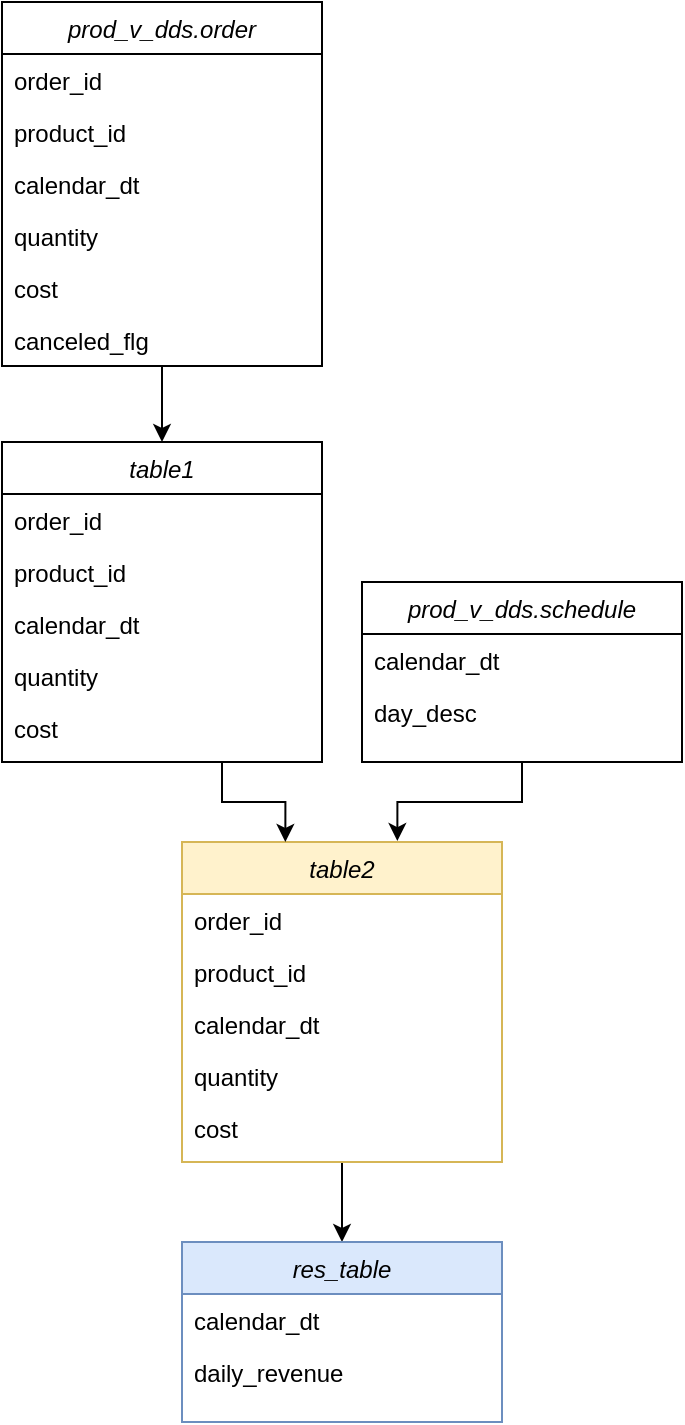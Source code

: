 <mxfile version="26.0.16">
  <diagram name="Страница — 1" id="d5GFoAeB9pMphWZ6Kq0N">
    <mxGraphModel dx="1194" dy="812" grid="1" gridSize="10" guides="1" tooltips="1" connect="1" arrows="1" fold="1" page="1" pageScale="1" pageWidth="827" pageHeight="1169" math="0" shadow="0">
      <root>
        <mxCell id="0" />
        <mxCell id="1" parent="0" />
        <mxCell id="HArPb9KGIXupxVAwV5o3-1" value="table1" style="swimlane;fontStyle=2;align=center;verticalAlign=top;childLayout=stackLayout;horizontal=1;startSize=26;horizontalStack=0;resizeParent=1;resizeLast=0;collapsible=1;marginBottom=0;rounded=0;shadow=0;strokeWidth=1;" vertex="1" parent="1">
          <mxGeometry x="340" y="220" width="160" height="160" as="geometry">
            <mxRectangle x="220" y="120" width="160" height="26" as="alternateBounds" />
          </mxGeometry>
        </mxCell>
        <mxCell id="HArPb9KGIXupxVAwV5o3-2" value="order_id" style="text;align=left;verticalAlign=top;spacingLeft=4;spacingRight=4;overflow=hidden;rotatable=0;points=[[0,0.5],[1,0.5]];portConstraint=eastwest;" vertex="1" parent="HArPb9KGIXupxVAwV5o3-1">
          <mxGeometry y="26" width="160" height="26" as="geometry" />
        </mxCell>
        <mxCell id="HArPb9KGIXupxVAwV5o3-3" value="product_id" style="text;align=left;verticalAlign=top;spacingLeft=4;spacingRight=4;overflow=hidden;rotatable=0;points=[[0,0.5],[1,0.5]];portConstraint=eastwest;" vertex="1" parent="HArPb9KGIXupxVAwV5o3-1">
          <mxGeometry y="52" width="160" height="26" as="geometry" />
        </mxCell>
        <mxCell id="HArPb9KGIXupxVAwV5o3-4" value="calendar_dt" style="text;align=left;verticalAlign=top;spacingLeft=4;spacingRight=4;overflow=hidden;rotatable=0;points=[[0,0.5],[1,0.5]];portConstraint=eastwest;rounded=0;shadow=0;html=0;" vertex="1" parent="HArPb9KGIXupxVAwV5o3-1">
          <mxGeometry y="78" width="160" height="26" as="geometry" />
        </mxCell>
        <mxCell id="HArPb9KGIXupxVAwV5o3-5" value="quantity" style="text;align=left;verticalAlign=top;spacingLeft=4;spacingRight=4;overflow=hidden;rotatable=0;points=[[0,0.5],[1,0.5]];portConstraint=eastwest;rounded=0;shadow=0;html=0;" vertex="1" parent="HArPb9KGIXupxVAwV5o3-1">
          <mxGeometry y="104" width="160" height="26" as="geometry" />
        </mxCell>
        <mxCell id="HArPb9KGIXupxVAwV5o3-6" value="cost" style="text;align=left;verticalAlign=top;spacingLeft=4;spacingRight=4;overflow=hidden;rotatable=0;points=[[0,0.5],[1,0.5]];portConstraint=eastwest;rounded=0;shadow=0;html=0;" vertex="1" parent="HArPb9KGIXupxVAwV5o3-1">
          <mxGeometry y="130" width="160" height="26" as="geometry" />
        </mxCell>
        <mxCell id="HArPb9KGIXupxVAwV5o3-7" style="edgeStyle=orthogonalEdgeStyle;rounded=0;orthogonalLoop=1;jettySize=auto;html=1;entryX=0.5;entryY=0;entryDx=0;entryDy=0;" edge="1" parent="1" source="HArPb9KGIXupxVAwV5o3-8" target="HArPb9KGIXupxVAwV5o3-1">
          <mxGeometry relative="1" as="geometry" />
        </mxCell>
        <mxCell id="HArPb9KGIXupxVAwV5o3-8" value="prod_v_dds.order" style="swimlane;fontStyle=2;align=center;verticalAlign=top;childLayout=stackLayout;horizontal=1;startSize=26;horizontalStack=0;resizeParent=1;resizeLast=0;collapsible=1;marginBottom=0;rounded=0;shadow=0;strokeWidth=1;" vertex="1" parent="1">
          <mxGeometry x="340" width="160" height="182" as="geometry">
            <mxRectangle x="220" y="120" width="160" height="26" as="alternateBounds" />
          </mxGeometry>
        </mxCell>
        <mxCell id="HArPb9KGIXupxVAwV5o3-9" value="order_id" style="text;align=left;verticalAlign=top;spacingLeft=4;spacingRight=4;overflow=hidden;rotatable=0;points=[[0,0.5],[1,0.5]];portConstraint=eastwest;" vertex="1" parent="HArPb9KGIXupxVAwV5o3-8">
          <mxGeometry y="26" width="160" height="26" as="geometry" />
        </mxCell>
        <mxCell id="HArPb9KGIXupxVAwV5o3-10" value="product_id" style="text;align=left;verticalAlign=top;spacingLeft=4;spacingRight=4;overflow=hidden;rotatable=0;points=[[0,0.5],[1,0.5]];portConstraint=eastwest;" vertex="1" parent="HArPb9KGIXupxVAwV5o3-8">
          <mxGeometry y="52" width="160" height="26" as="geometry" />
        </mxCell>
        <mxCell id="HArPb9KGIXupxVAwV5o3-11" value="calendar_dt" style="text;align=left;verticalAlign=top;spacingLeft=4;spacingRight=4;overflow=hidden;rotatable=0;points=[[0,0.5],[1,0.5]];portConstraint=eastwest;rounded=0;shadow=0;html=0;" vertex="1" parent="HArPb9KGIXupxVAwV5o3-8">
          <mxGeometry y="78" width="160" height="26" as="geometry" />
        </mxCell>
        <mxCell id="HArPb9KGIXupxVAwV5o3-12" value="quantity" style="text;align=left;verticalAlign=top;spacingLeft=4;spacingRight=4;overflow=hidden;rotatable=0;points=[[0,0.5],[1,0.5]];portConstraint=eastwest;rounded=0;shadow=0;html=0;" vertex="1" parent="HArPb9KGIXupxVAwV5o3-8">
          <mxGeometry y="104" width="160" height="26" as="geometry" />
        </mxCell>
        <mxCell id="HArPb9KGIXupxVAwV5o3-13" value="cost" style="text;align=left;verticalAlign=top;spacingLeft=4;spacingRight=4;overflow=hidden;rotatable=0;points=[[0,0.5],[1,0.5]];portConstraint=eastwest;rounded=0;shadow=0;html=0;" vertex="1" parent="HArPb9KGIXupxVAwV5o3-8">
          <mxGeometry y="130" width="160" height="26" as="geometry" />
        </mxCell>
        <mxCell id="HArPb9KGIXupxVAwV5o3-14" value="canceled_flg" style="text;align=left;verticalAlign=top;spacingLeft=4;spacingRight=4;overflow=hidden;rotatable=0;points=[[0,0.5],[1,0.5]];portConstraint=eastwest;rounded=0;shadow=0;html=0;" vertex="1" parent="HArPb9KGIXupxVAwV5o3-8">
          <mxGeometry y="156" width="160" height="26" as="geometry" />
        </mxCell>
        <mxCell id="HArPb9KGIXupxVAwV5o3-15" value="prod_v_dds.schedule" style="swimlane;fontStyle=2;align=center;verticalAlign=top;childLayout=stackLayout;horizontal=1;startSize=26;horizontalStack=0;resizeParent=1;resizeLast=0;collapsible=1;marginBottom=0;rounded=0;shadow=0;strokeWidth=1;" vertex="1" parent="1">
          <mxGeometry x="520" y="290" width="160" height="90" as="geometry">
            <mxRectangle x="220" y="120" width="160" height="26" as="alternateBounds" />
          </mxGeometry>
        </mxCell>
        <mxCell id="HArPb9KGIXupxVAwV5o3-16" value="calendar_dt" style="text;align=left;verticalAlign=top;spacingLeft=4;spacingRight=4;overflow=hidden;rotatable=0;points=[[0,0.5],[1,0.5]];portConstraint=eastwest;" vertex="1" parent="HArPb9KGIXupxVAwV5o3-15">
          <mxGeometry y="26" width="160" height="26" as="geometry" />
        </mxCell>
        <mxCell id="HArPb9KGIXupxVAwV5o3-17" value="day_desc" style="text;align=left;verticalAlign=top;spacingLeft=4;spacingRight=4;overflow=hidden;rotatable=0;points=[[0,0.5],[1,0.5]];portConstraint=eastwest;" vertex="1" parent="HArPb9KGIXupxVAwV5o3-15">
          <mxGeometry y="52" width="160" height="26" as="geometry" />
        </mxCell>
        <mxCell id="HArPb9KGIXupxVAwV5o3-18" style="edgeStyle=orthogonalEdgeStyle;rounded=0;orthogonalLoop=1;jettySize=auto;html=1;" edge="1" parent="1" source="HArPb9KGIXupxVAwV5o3-19" target="HArPb9KGIXupxVAwV5o3-27">
          <mxGeometry relative="1" as="geometry" />
        </mxCell>
        <mxCell id="HArPb9KGIXupxVAwV5o3-19" value="table2" style="swimlane;fontStyle=2;align=center;verticalAlign=top;childLayout=stackLayout;horizontal=1;startSize=26;horizontalStack=0;resizeParent=1;resizeLast=0;collapsible=1;marginBottom=0;rounded=0;shadow=0;strokeWidth=1;fillColor=#fff2cc;strokeColor=#d6b656;" vertex="1" parent="1">
          <mxGeometry x="430" y="420" width="160" height="160" as="geometry">
            <mxRectangle x="220" y="120" width="160" height="26" as="alternateBounds" />
          </mxGeometry>
        </mxCell>
        <mxCell id="HArPb9KGIXupxVAwV5o3-20" value="order_id" style="text;align=left;verticalAlign=top;spacingLeft=4;spacingRight=4;overflow=hidden;rotatable=0;points=[[0,0.5],[1,0.5]];portConstraint=eastwest;" vertex="1" parent="HArPb9KGIXupxVAwV5o3-19">
          <mxGeometry y="26" width="160" height="26" as="geometry" />
        </mxCell>
        <mxCell id="HArPb9KGIXupxVAwV5o3-21" value="product_id" style="text;align=left;verticalAlign=top;spacingLeft=4;spacingRight=4;overflow=hidden;rotatable=0;points=[[0,0.5],[1,0.5]];portConstraint=eastwest;" vertex="1" parent="HArPb9KGIXupxVAwV5o3-19">
          <mxGeometry y="52" width="160" height="26" as="geometry" />
        </mxCell>
        <mxCell id="HArPb9KGIXupxVAwV5o3-22" value="calendar_dt" style="text;align=left;verticalAlign=top;spacingLeft=4;spacingRight=4;overflow=hidden;rotatable=0;points=[[0,0.5],[1,0.5]];portConstraint=eastwest;rounded=0;shadow=0;html=0;" vertex="1" parent="HArPb9KGIXupxVAwV5o3-19">
          <mxGeometry y="78" width="160" height="26" as="geometry" />
        </mxCell>
        <mxCell id="HArPb9KGIXupxVAwV5o3-23" value="quantity" style="text;align=left;verticalAlign=top;spacingLeft=4;spacingRight=4;overflow=hidden;rotatable=0;points=[[0,0.5],[1,0.5]];portConstraint=eastwest;rounded=0;shadow=0;html=0;" vertex="1" parent="HArPb9KGIXupxVAwV5o3-19">
          <mxGeometry y="104" width="160" height="26" as="geometry" />
        </mxCell>
        <mxCell id="HArPb9KGIXupxVAwV5o3-24" value="cost" style="text;align=left;verticalAlign=top;spacingLeft=4;spacingRight=4;overflow=hidden;rotatable=0;points=[[0,0.5],[1,0.5]];portConstraint=eastwest;rounded=0;shadow=0;html=0;" vertex="1" parent="HArPb9KGIXupxVAwV5o3-19">
          <mxGeometry y="130" width="160" height="26" as="geometry" />
        </mxCell>
        <mxCell id="HArPb9KGIXupxVAwV5o3-25" style="edgeStyle=orthogonalEdgeStyle;rounded=0;orthogonalLoop=1;jettySize=auto;html=1;entryX=0.323;entryY=0;entryDx=0;entryDy=0;entryPerimeter=0;" edge="1" parent="1" source="HArPb9KGIXupxVAwV5o3-1" target="HArPb9KGIXupxVAwV5o3-19">
          <mxGeometry relative="1" as="geometry">
            <Array as="points">
              <mxPoint x="450" y="400" />
              <mxPoint x="482" y="400" />
            </Array>
          </mxGeometry>
        </mxCell>
        <mxCell id="HArPb9KGIXupxVAwV5o3-26" style="edgeStyle=orthogonalEdgeStyle;rounded=0;orthogonalLoop=1;jettySize=auto;html=1;entryX=0.673;entryY=-0.003;entryDx=0;entryDy=0;entryPerimeter=0;" edge="1" parent="1" source="HArPb9KGIXupxVAwV5o3-15" target="HArPb9KGIXupxVAwV5o3-19">
          <mxGeometry relative="1" as="geometry" />
        </mxCell>
        <mxCell id="HArPb9KGIXupxVAwV5o3-27" value="res_table" style="swimlane;fontStyle=2;align=center;verticalAlign=top;childLayout=stackLayout;horizontal=1;startSize=26;horizontalStack=0;resizeParent=1;resizeLast=0;collapsible=1;marginBottom=0;rounded=0;shadow=0;strokeWidth=1;fillColor=#dae8fc;strokeColor=#6c8ebf;" vertex="1" parent="1">
          <mxGeometry x="430" y="620" width="160" height="90" as="geometry">
            <mxRectangle x="220" y="120" width="160" height="26" as="alternateBounds" />
          </mxGeometry>
        </mxCell>
        <mxCell id="HArPb9KGIXupxVAwV5o3-28" value="calendar_dt" style="text;align=left;verticalAlign=top;spacingLeft=4;spacingRight=4;overflow=hidden;rotatable=0;points=[[0,0.5],[1,0.5]];portConstraint=eastwest;" vertex="1" parent="HArPb9KGIXupxVAwV5o3-27">
          <mxGeometry y="26" width="160" height="26" as="geometry" />
        </mxCell>
        <mxCell id="HArPb9KGIXupxVAwV5o3-29" value="daily_revenue" style="text;align=left;verticalAlign=top;spacingLeft=4;spacingRight=4;overflow=hidden;rotatable=0;points=[[0,0.5],[1,0.5]];portConstraint=eastwest;" vertex="1" parent="HArPb9KGIXupxVAwV5o3-27">
          <mxGeometry y="52" width="160" height="26" as="geometry" />
        </mxCell>
      </root>
    </mxGraphModel>
  </diagram>
</mxfile>
